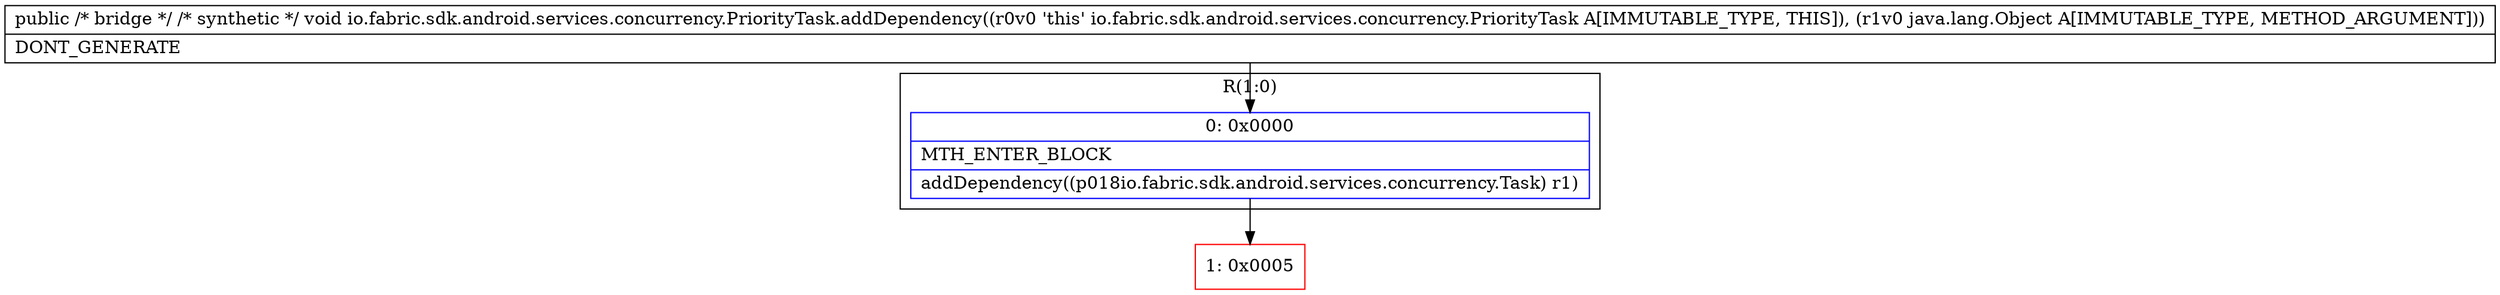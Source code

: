 digraph "CFG forio.fabric.sdk.android.services.concurrency.PriorityTask.addDependency(Ljava\/lang\/Object;)V" {
subgraph cluster_Region_1969997250 {
label = "R(1:0)";
node [shape=record,color=blue];
Node_0 [shape=record,label="{0\:\ 0x0000|MTH_ENTER_BLOCK\l|addDependency((p018io.fabric.sdk.android.services.concurrency.Task) r1)\l}"];
}
Node_1 [shape=record,color=red,label="{1\:\ 0x0005}"];
MethodNode[shape=record,label="{public \/* bridge *\/ \/* synthetic *\/ void io.fabric.sdk.android.services.concurrency.PriorityTask.addDependency((r0v0 'this' io.fabric.sdk.android.services.concurrency.PriorityTask A[IMMUTABLE_TYPE, THIS]), (r1v0 java.lang.Object A[IMMUTABLE_TYPE, METHOD_ARGUMENT]))  | DONT_GENERATE\l}"];
MethodNode -> Node_0;
Node_0 -> Node_1;
}

